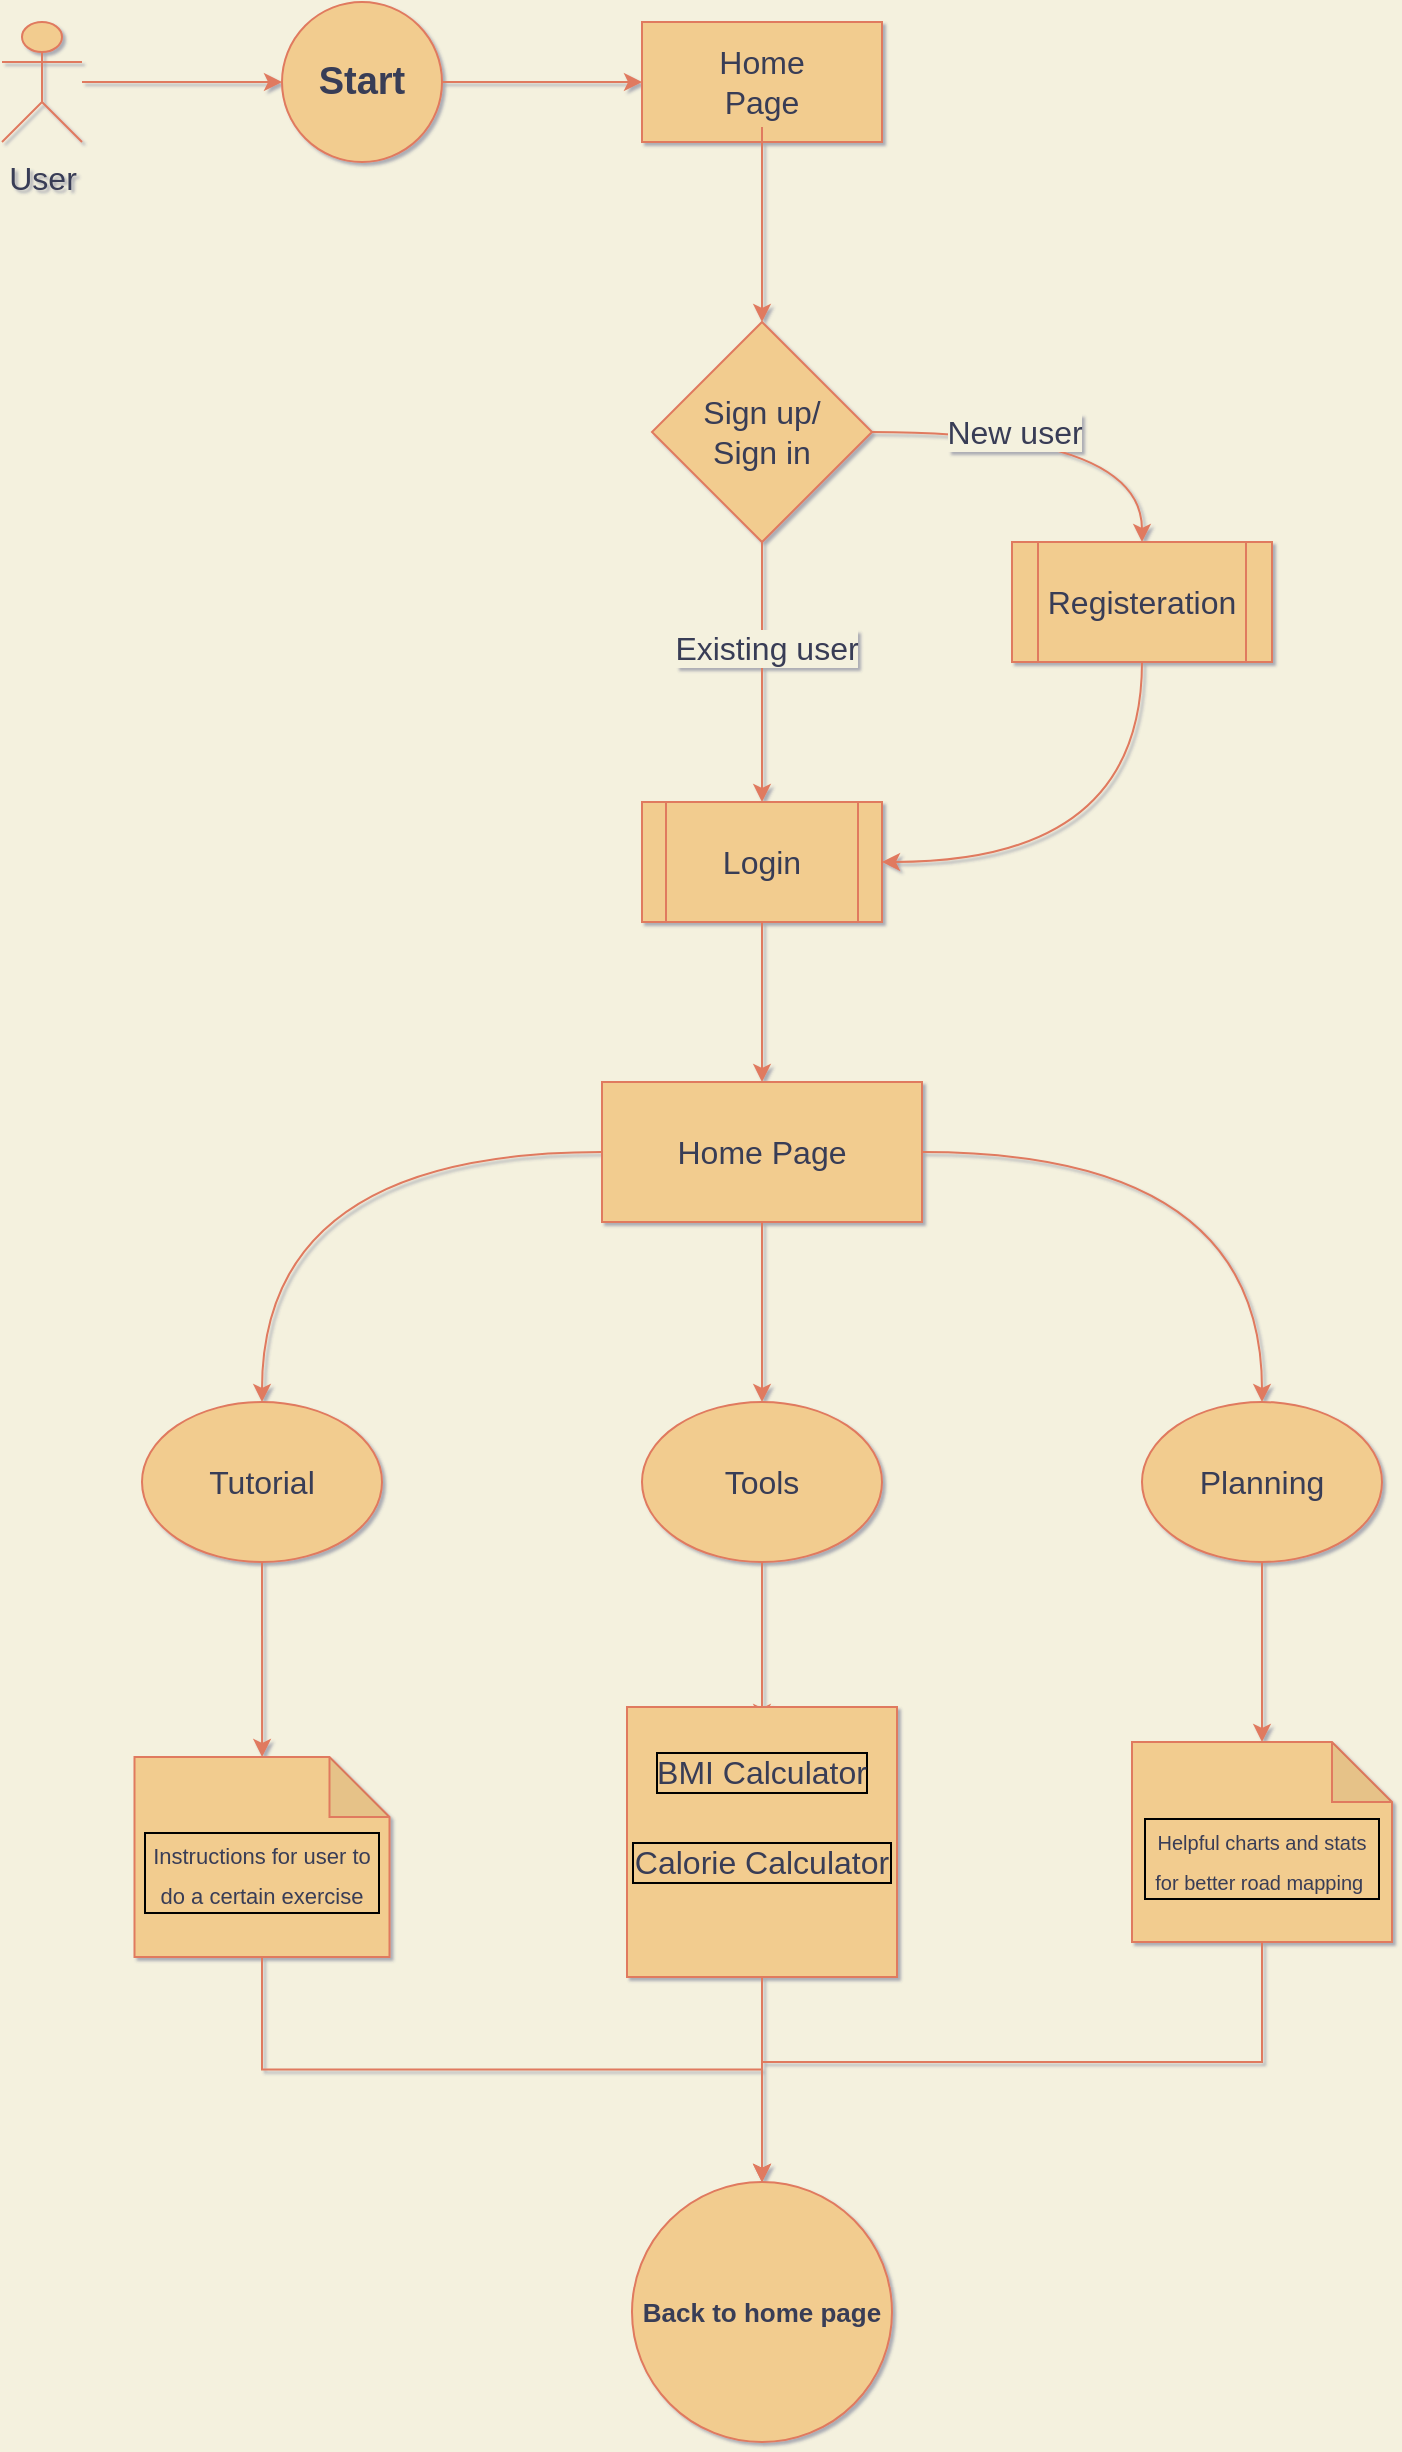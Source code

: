<mxfile version="20.6.0" type="device"><diagram id="mhfcJ0kx8pfN-vKqJaQw" name="Page-1"><mxGraphModel dx="924" dy="543" grid="1" gridSize="10" guides="1" tooltips="1" connect="1" arrows="1" fold="1" page="1" pageScale="1" pageWidth="850" pageHeight="1400" background="#F4F1DE" math="0" shadow="1"><root><mxCell id="0"/><mxCell id="1" parent="0"/><mxCell id="HqGCLgEV0J7x5WnujdlH-3" value="" style="ellipse;whiteSpace=wrap;html=1;aspect=fixed;fontColor=#393C56;fillColor=#F2CC8F;strokeColor=#E07A5F;rounded=0;" parent="1" vertex="1"><mxGeometry x="180" y="40" width="80" height="80" as="geometry"/></mxCell><mxCell id="HqGCLgEV0J7x5WnujdlH-12" value="" style="edgeStyle=orthogonalEdgeStyle;rounded=0;orthogonalLoop=1;jettySize=auto;html=1;fontSize=16;fontColor=#393C56;strokeColor=#E07A5F;labelBackgroundColor=#F4F1DE;curved=1;" parent="1" source="HqGCLgEV0J7x5WnujdlH-5" target="HqGCLgEV0J7x5WnujdlH-10" edge="1"><mxGeometry relative="1" as="geometry"/></mxCell><mxCell id="HqGCLgEV0J7x5WnujdlH-5" value="&lt;font style=&quot;font-size: 19px;&quot;&gt;&lt;b&gt;Start&lt;/b&gt;&lt;/font&gt;" style="text;html=1;strokeColor=none;fillColor=none;align=center;verticalAlign=middle;whiteSpace=wrap;rounded=0;fontColor=#393C56;labelBorderColor=none;" parent="1" vertex="1"><mxGeometry x="180" y="57.5" width="80" height="45" as="geometry"/></mxCell><mxCell id="HqGCLgEV0J7x5WnujdlH-9" value="" style="edgeStyle=orthogonalEdgeStyle;rounded=0;orthogonalLoop=1;jettySize=auto;html=1;fontSize=16;fontColor=#393C56;strokeColor=#E07A5F;labelBackgroundColor=#F4F1DE;curved=1;" parent="1" source="HqGCLgEV0J7x5WnujdlH-8" target="HqGCLgEV0J7x5WnujdlH-5" edge="1"><mxGeometry relative="1" as="geometry"/></mxCell><mxCell id="HqGCLgEV0J7x5WnujdlH-8" value="&lt;font style=&quot;font-size: 16px;&quot;&gt;User&lt;/font&gt;" style="shape=umlActor;verticalLabelPosition=bottom;verticalAlign=top;html=1;outlineConnect=0;fontSize=19;fontColor=#393C56;fillColor=#F2CC8F;strokeColor=#E07A5F;rounded=0;" parent="1" vertex="1"><mxGeometry x="40" y="50" width="40" height="60" as="geometry"/></mxCell><mxCell id="HqGCLgEV0J7x5WnujdlH-10" value="" style="rounded=0;whiteSpace=wrap;html=1;labelBorderColor=none;fontSize=16;fontColor=#393C56;arcSize=21;fillColor=#F2CC8F;strokeColor=#E07A5F;" parent="1" vertex="1"><mxGeometry x="360" y="50" width="120" height="60" as="geometry"/></mxCell><mxCell id="HqGCLgEV0J7x5WnujdlH-14" value="" style="edgeStyle=orthogonalEdgeStyle;rounded=0;orthogonalLoop=1;jettySize=auto;html=1;fontSize=16;fontColor=#393C56;strokeColor=#E07A5F;labelBackgroundColor=#F4F1DE;curved=1;" parent="1" source="HqGCLgEV0J7x5WnujdlH-11" target="HqGCLgEV0J7x5WnujdlH-13" edge="1"><mxGeometry relative="1" as="geometry"/></mxCell><mxCell id="HqGCLgEV0J7x5WnujdlH-11" value="Home Page" style="text;html=1;strokeColor=none;fillColor=none;align=center;verticalAlign=middle;whiteSpace=wrap;rounded=0;labelBorderColor=none;fontSize=16;fontColor=#393C56;" parent="1" vertex="1"><mxGeometry x="380" y="57.5" width="80" height="45" as="geometry"/></mxCell><mxCell id="HqGCLgEV0J7x5WnujdlH-17" value="" style="edgeStyle=orthogonalEdgeStyle;rounded=0;orthogonalLoop=1;jettySize=auto;html=1;fontSize=16;fontColor=#393C56;strokeColor=#E07A5F;labelBackgroundColor=#F4F1DE;curved=1;" parent="1" source="HqGCLgEV0J7x5WnujdlH-13" target="HqGCLgEV0J7x5WnujdlH-16" edge="1"><mxGeometry relative="1" as="geometry"/></mxCell><mxCell id="HqGCLgEV0J7x5WnujdlH-47" value="Existing user" style="edgeLabel;html=1;align=center;verticalAlign=middle;resizable=0;points=[];fontSize=16;fontColor=#393C56;labelBackgroundColor=#F4F1DE;rounded=0;" parent="HqGCLgEV0J7x5WnujdlH-17" vertex="1" connectable="0"><mxGeometry x="-0.192" y="2" relative="1" as="geometry"><mxPoint as="offset"/></mxGeometry></mxCell><mxCell id="HqGCLgEV0J7x5WnujdlH-40" style="edgeStyle=orthogonalEdgeStyle;rounded=0;orthogonalLoop=1;jettySize=auto;html=1;exitX=1;exitY=0.5;exitDx=0;exitDy=0;entryX=0.5;entryY=0;entryDx=0;entryDy=0;fontSize=16;fontColor=#393C56;strokeColor=#E07A5F;labelBackgroundColor=#F4F1DE;curved=1;" parent="1" source="HqGCLgEV0J7x5WnujdlH-13" target="HqGCLgEV0J7x5WnujdlH-19" edge="1"><mxGeometry relative="1" as="geometry"/></mxCell><mxCell id="HqGCLgEV0J7x5WnujdlH-46" value="New user" style="edgeLabel;html=1;align=center;verticalAlign=middle;resizable=0;points=[];fontSize=16;fontColor=#393C56;labelBackgroundColor=#F4F1DE;rounded=0;" parent="HqGCLgEV0J7x5WnujdlH-40" vertex="1" connectable="0"><mxGeometry x="-0.254" relative="1" as="geometry"><mxPoint as="offset"/></mxGeometry></mxCell><mxCell id="HqGCLgEV0J7x5WnujdlH-13" value="Sign up/&lt;br&gt;Sign in" style="rhombus;whiteSpace=wrap;html=1;labelBorderColor=none;fontSize=16;fontColor=#393C56;fillColor=#F2CC8F;strokeColor=#E07A5F;rounded=0;" parent="1" vertex="1"><mxGeometry x="365" y="200" width="110" height="110" as="geometry"/></mxCell><mxCell id="HqGCLgEV0J7x5WnujdlH-15" value="" style="shape=process;whiteSpace=wrap;html=1;backgroundOutline=1;labelBorderColor=none;fontSize=16;fontColor=#393C56;fillColor=#F2CC8F;strokeColor=#E07A5F;rounded=0;" parent="1" vertex="1"><mxGeometry x="360" y="440" width="120" height="60" as="geometry"/></mxCell><mxCell id="HqGCLgEV0J7x5WnujdlH-28" value="" style="edgeStyle=orthogonalEdgeStyle;rounded=0;orthogonalLoop=1;jettySize=auto;html=1;fontSize=16;fontColor=#393C56;strokeColor=#E07A5F;labelBackgroundColor=#F4F1DE;curved=1;" parent="1" source="HqGCLgEV0J7x5WnujdlH-16" target="HqGCLgEV0J7x5WnujdlH-27" edge="1"><mxGeometry relative="1" as="geometry"/></mxCell><mxCell id="HqGCLgEV0J7x5WnujdlH-16" value="Login" style="text;html=1;strokeColor=none;fillColor=none;align=center;verticalAlign=middle;whiteSpace=wrap;rounded=0;labelBorderColor=none;fontSize=16;fontColor=#393C56;" parent="1" vertex="1"><mxGeometry x="375" y="440" width="90" height="60" as="geometry"/></mxCell><mxCell id="HqGCLgEV0J7x5WnujdlH-18" value="" style="shape=process;whiteSpace=wrap;html=1;backgroundOutline=1;labelBorderColor=none;fontSize=16;fontColor=#393C56;fillColor=#F2CC8F;strokeColor=#E07A5F;rounded=0;" parent="1" vertex="1"><mxGeometry x="545" y="310" width="130" height="60" as="geometry"/></mxCell><mxCell id="HqGCLgEV0J7x5WnujdlH-41" style="edgeStyle=orthogonalEdgeStyle;rounded=0;orthogonalLoop=1;jettySize=auto;html=1;exitX=0.5;exitY=1;exitDx=0;exitDy=0;entryX=1;entryY=0.5;entryDx=0;entryDy=0;fontSize=16;fontColor=#393C56;strokeColor=#E07A5F;labelBackgroundColor=#F4F1DE;curved=1;" parent="1" source="HqGCLgEV0J7x5WnujdlH-19" target="HqGCLgEV0J7x5WnujdlH-15" edge="1"><mxGeometry relative="1" as="geometry"/></mxCell><mxCell id="HqGCLgEV0J7x5WnujdlH-19" value="Registeration" style="text;html=1;strokeColor=none;fillColor=none;align=center;verticalAlign=middle;whiteSpace=wrap;rounded=0;labelBorderColor=none;fontSize=16;fontColor=#393C56;" parent="1" vertex="1"><mxGeometry x="570" y="310" width="80" height="60" as="geometry"/></mxCell><mxCell id="HqGCLgEV0J7x5WnujdlH-26" value="" style="rounded=0;whiteSpace=wrap;html=1;labelBorderColor=none;fontSize=16;fontColor=#393C56;fillColor=#F2CC8F;strokeColor=#E07A5F;" parent="1" vertex="1"><mxGeometry x="340" y="580" width="160" height="70" as="geometry"/></mxCell><mxCell id="HqGCLgEV0J7x5WnujdlH-37" value="" style="edgeStyle=orthogonalEdgeStyle;rounded=0;orthogonalLoop=1;jettySize=auto;html=1;fontSize=16;fontColor=#393C56;strokeColor=#E07A5F;labelBackgroundColor=#F4F1DE;curved=1;" parent="1" source="HqGCLgEV0J7x5WnujdlH-27" target="HqGCLgEV0J7x5WnujdlH-32" edge="1"><mxGeometry relative="1" as="geometry"/></mxCell><mxCell id="HqGCLgEV0J7x5WnujdlH-38" style="edgeStyle=orthogonalEdgeStyle;rounded=0;orthogonalLoop=1;jettySize=auto;html=1;exitX=1;exitY=0.5;exitDx=0;exitDy=0;entryX=0.5;entryY=0;entryDx=0;entryDy=0;fontSize=16;fontColor=#393C56;strokeColor=#E07A5F;labelBackgroundColor=#F4F1DE;curved=1;" parent="1" source="HqGCLgEV0J7x5WnujdlH-27" target="HqGCLgEV0J7x5WnujdlH-36" edge="1"><mxGeometry relative="1" as="geometry"/></mxCell><mxCell id="HqGCLgEV0J7x5WnujdlH-42" style="edgeStyle=orthogonalEdgeStyle;rounded=0;orthogonalLoop=1;jettySize=auto;html=1;exitX=0;exitY=0.5;exitDx=0;exitDy=0;fontSize=16;fontColor=#393C56;strokeColor=#E07A5F;labelBackgroundColor=#F4F1DE;curved=1;" parent="1" source="HqGCLgEV0J7x5WnujdlH-27" target="HqGCLgEV0J7x5WnujdlH-35" edge="1"><mxGeometry relative="1" as="geometry"/></mxCell><mxCell id="HqGCLgEV0J7x5WnujdlH-27" value="Home Page" style="text;html=1;strokeColor=none;fillColor=none;align=center;verticalAlign=middle;whiteSpace=wrap;rounded=0;labelBorderColor=none;fontSize=16;fontColor=#393C56;" parent="1" vertex="1"><mxGeometry x="340" y="580" width="160" height="70" as="geometry"/></mxCell><mxCell id="HqGCLgEV0J7x5WnujdlH-31" value="" style="ellipse;whiteSpace=wrap;html=1;labelBorderColor=none;fontSize=16;fontColor=#393C56;fillColor=#F2CC8F;strokeColor=#E07A5F;rounded=0;" parent="1" vertex="1"><mxGeometry x="360" y="740" width="120" height="80" as="geometry"/></mxCell><mxCell id="HqGCLgEV0J7x5WnujdlH-63" value="" style="edgeStyle=orthogonalEdgeStyle;rounded=0;orthogonalLoop=1;jettySize=auto;html=1;fontSize=11;fontColor=#393C56;strokeColor=#E07A5F;labelBackgroundColor=#F4F1DE;curved=1;" parent="1" source="HqGCLgEV0J7x5WnujdlH-32" target="HqGCLgEV0J7x5WnujdlH-56" edge="1"><mxGeometry relative="1" as="geometry"/></mxCell><mxCell id="HqGCLgEV0J7x5WnujdlH-32" value="Tools" style="text;html=1;strokeColor=none;fillColor=none;align=center;verticalAlign=middle;whiteSpace=wrap;rounded=0;labelBorderColor=none;fontSize=16;fontColor=#393C56;" parent="1" vertex="1"><mxGeometry x="360" y="740" width="120" height="80" as="geometry"/></mxCell><mxCell id="HqGCLgEV0J7x5WnujdlH-33" value="" style="ellipse;whiteSpace=wrap;html=1;labelBorderColor=none;fontSize=16;fontColor=#393C56;fillColor=#F2CC8F;strokeColor=#E07A5F;rounded=0;" parent="1" vertex="1"><mxGeometry x="110" y="740" width="120" height="80" as="geometry"/></mxCell><mxCell id="HqGCLgEV0J7x5WnujdlH-34" value="" style="ellipse;whiteSpace=wrap;html=1;labelBorderColor=none;fontSize=16;fontColor=#393C56;fillColor=#F2CC8F;strokeColor=#E07A5F;rounded=0;" parent="1" vertex="1"><mxGeometry x="610" y="740" width="120" height="80" as="geometry"/></mxCell><mxCell id="HqGCLgEV0J7x5WnujdlH-62" value="" style="edgeStyle=orthogonalEdgeStyle;rounded=0;orthogonalLoop=1;jettySize=auto;html=1;fontSize=11;fontColor=#393C56;strokeColor=#E07A5F;labelBackgroundColor=#F4F1DE;curved=1;" parent="1" source="HqGCLgEV0J7x5WnujdlH-35" target="HqGCLgEV0J7x5WnujdlH-48" edge="1"><mxGeometry relative="1" as="geometry"/></mxCell><mxCell id="HqGCLgEV0J7x5WnujdlH-35" value="Tutorial" style="text;html=1;strokeColor=none;fillColor=none;align=center;verticalAlign=middle;whiteSpace=wrap;rounded=0;labelBorderColor=none;fontSize=16;fontColor=#393C56;" parent="1" vertex="1"><mxGeometry x="110" y="740" width="120" height="80" as="geometry"/></mxCell><mxCell id="HqGCLgEV0J7x5WnujdlH-64" value="" style="edgeStyle=orthogonalEdgeStyle;rounded=0;orthogonalLoop=1;jettySize=auto;html=1;fontSize=11;fontColor=#393C56;strokeColor=#E07A5F;labelBackgroundColor=#F4F1DE;curved=1;" parent="1" source="HqGCLgEV0J7x5WnujdlH-36" target="HqGCLgEV0J7x5WnujdlH-60" edge="1"><mxGeometry relative="1" as="geometry"/></mxCell><mxCell id="HqGCLgEV0J7x5WnujdlH-36" value="Planning" style="text;html=1;strokeColor=none;fillColor=none;align=center;verticalAlign=middle;whiteSpace=wrap;rounded=0;labelBorderColor=none;fontSize=16;fontColor=#393C56;" parent="1" vertex="1"><mxGeometry x="610" y="740" width="120" height="80" as="geometry"/></mxCell><mxCell id="N34Z2V1MyHyWI1ays1yT-23" style="edgeStyle=orthogonalEdgeStyle;rounded=0;orthogonalLoop=1;jettySize=auto;html=1;exitX=0.5;exitY=1;exitDx=0;exitDy=0;exitPerimeter=0;entryX=0.5;entryY=0;entryDx=0;entryDy=0;labelBackgroundColor=#F4F1DE;strokeColor=#E07A5F;fontColor=#393C56;" edge="1" parent="1" source="HqGCLgEV0J7x5WnujdlH-48" target="N34Z2V1MyHyWI1ays1yT-14"><mxGeometry relative="1" as="geometry"/></mxCell><mxCell id="HqGCLgEV0J7x5WnujdlH-48" value="" style="shape=note;whiteSpace=wrap;html=1;backgroundOutline=1;darkOpacity=0.05;labelBorderColor=none;fontSize=16;fontColor=#393C56;fillColor=#F2CC8F;strokeColor=#E07A5F;rounded=0;" parent="1" vertex="1"><mxGeometry x="106.25" y="917.5" width="127.5" height="100" as="geometry"/></mxCell><mxCell id="HqGCLgEV0J7x5WnujdlH-49" value="&lt;font style=&quot;font-size: 11px;&quot;&gt;Instructions for user to do a certain exercise&lt;/font&gt;" style="text;html=1;strokeColor=none;fillColor=none;align=center;verticalAlign=middle;whiteSpace=wrap;rounded=0;labelBorderColor=default;fontSize=16;fontColor=#393C56;" parent="1" vertex="1"><mxGeometry x="110" y="945" width="120" height="60" as="geometry"/></mxCell><mxCell id="N34Z2V1MyHyWI1ays1yT-15" value="" style="edgeStyle=orthogonalEdgeStyle;rounded=0;orthogonalLoop=1;jettySize=auto;html=1;labelBackgroundColor=#F4F1DE;strokeColor=#E07A5F;fontColor=#393C56;" edge="1" parent="1" source="HqGCLgEV0J7x5WnujdlH-52" target="N34Z2V1MyHyWI1ays1yT-14"><mxGeometry relative="1" as="geometry"/></mxCell><mxCell id="HqGCLgEV0J7x5WnujdlH-52" value="" style="whiteSpace=wrap;html=1;aspect=fixed;labelBorderColor=none;fontSize=16;fontColor=#393C56;fillColor=#F2CC8F;strokeColor=#E07A5F;rounded=0;" parent="1" vertex="1"><mxGeometry x="352.5" y="892.5" width="135" height="135" as="geometry"/></mxCell><mxCell id="HqGCLgEV0J7x5WnujdlH-56" value="BMI Calculator" style="text;html=1;strokeColor=none;fillColor=none;align=center;verticalAlign=middle;whiteSpace=wrap;rounded=0;labelBorderColor=default;fontSize=16;fontColor=#393C56;" parent="1" vertex="1"><mxGeometry x="350" y="900" width="140" height="50" as="geometry"/></mxCell><mxCell id="HqGCLgEV0J7x5WnujdlH-57" value="Calorie Calculator" style="text;html=1;strokeColor=none;fillColor=none;align=center;verticalAlign=middle;whiteSpace=wrap;rounded=0;labelBorderColor=default;fontSize=16;fontColor=#393C56;" parent="1" vertex="1"><mxGeometry x="345" y="961.25" width="150" height="17.5" as="geometry"/></mxCell><mxCell id="N34Z2V1MyHyWI1ays1yT-20" style="edgeStyle=orthogonalEdgeStyle;rounded=0;orthogonalLoop=1;jettySize=auto;html=1;exitX=0.5;exitY=1;exitDx=0;exitDy=0;exitPerimeter=0;labelBackgroundColor=#F4F1DE;strokeColor=#E07A5F;fontColor=#393C56;" edge="1" parent="1" source="HqGCLgEV0J7x5WnujdlH-60" target="N34Z2V1MyHyWI1ays1yT-14"><mxGeometry relative="1" as="geometry"/></mxCell><mxCell id="HqGCLgEV0J7x5WnujdlH-60" value="" style="shape=note;whiteSpace=wrap;html=1;backgroundOutline=1;darkOpacity=0.05;labelBorderColor=default;fontSize=16;fontColor=#393C56;fillColor=#F2CC8F;strokeColor=#E07A5F;rounded=0;" parent="1" vertex="1"><mxGeometry x="605" y="910" width="130" height="100" as="geometry"/></mxCell><mxCell id="HqGCLgEV0J7x5WnujdlH-61" value="&lt;font style=&quot;font-size: 10px;&quot;&gt;Helpful charts and stats for better road mapping&amp;nbsp;&lt;/font&gt;" style="text;html=1;strokeColor=none;fillColor=none;align=center;verticalAlign=middle;whiteSpace=wrap;rounded=0;labelBorderColor=default;fontSize=16;fontColor=#393C56;" parent="1" vertex="1"><mxGeometry x="610" y="945" width="120" height="45" as="geometry"/></mxCell><mxCell id="N34Z2V1MyHyWI1ays1yT-13" value="" style="ellipse;whiteSpace=wrap;html=1;aspect=fixed;fillColor=#F2CC8F;strokeColor=#E07A5F;fontColor=#393C56;" vertex="1" parent="1"><mxGeometry x="355" y="1130" width="130" height="130" as="geometry"/></mxCell><mxCell id="N34Z2V1MyHyWI1ays1yT-14" value="&lt;b&gt;&lt;font style=&quot;font-size: 13px;&quot;&gt;Back to home page&lt;/font&gt;&lt;/b&gt;" style="text;html=1;strokeColor=none;fillColor=none;align=center;verticalAlign=middle;whiteSpace=wrap;rounded=0;fontColor=#393C56;" vertex="1" parent="1"><mxGeometry x="355" y="1130" width="130" height="130" as="geometry"/></mxCell></root></mxGraphModel></diagram></mxfile>